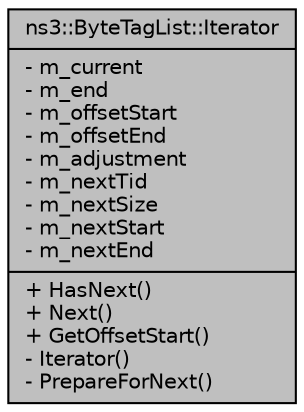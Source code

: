 digraph "ns3::ByteTagList::Iterator"
{
  edge [fontname="Helvetica",fontsize="10",labelfontname="Helvetica",labelfontsize="10"];
  node [fontname="Helvetica",fontsize="10",shape=record];
  Node1 [label="{ns3::ByteTagList::Iterator\n|- m_current\l- m_end\l- m_offsetStart\l- m_offsetEnd\l- m_adjustment\l- m_nextTid\l- m_nextSize\l- m_nextStart\l- m_nextEnd\l|+ HasNext()\l+ Next()\l+ GetOffsetStart()\l- Iterator()\l- PrepareForNext()\l}",height=0.2,width=0.4,color="black", fillcolor="grey75", style="filled", fontcolor="black"];
}
